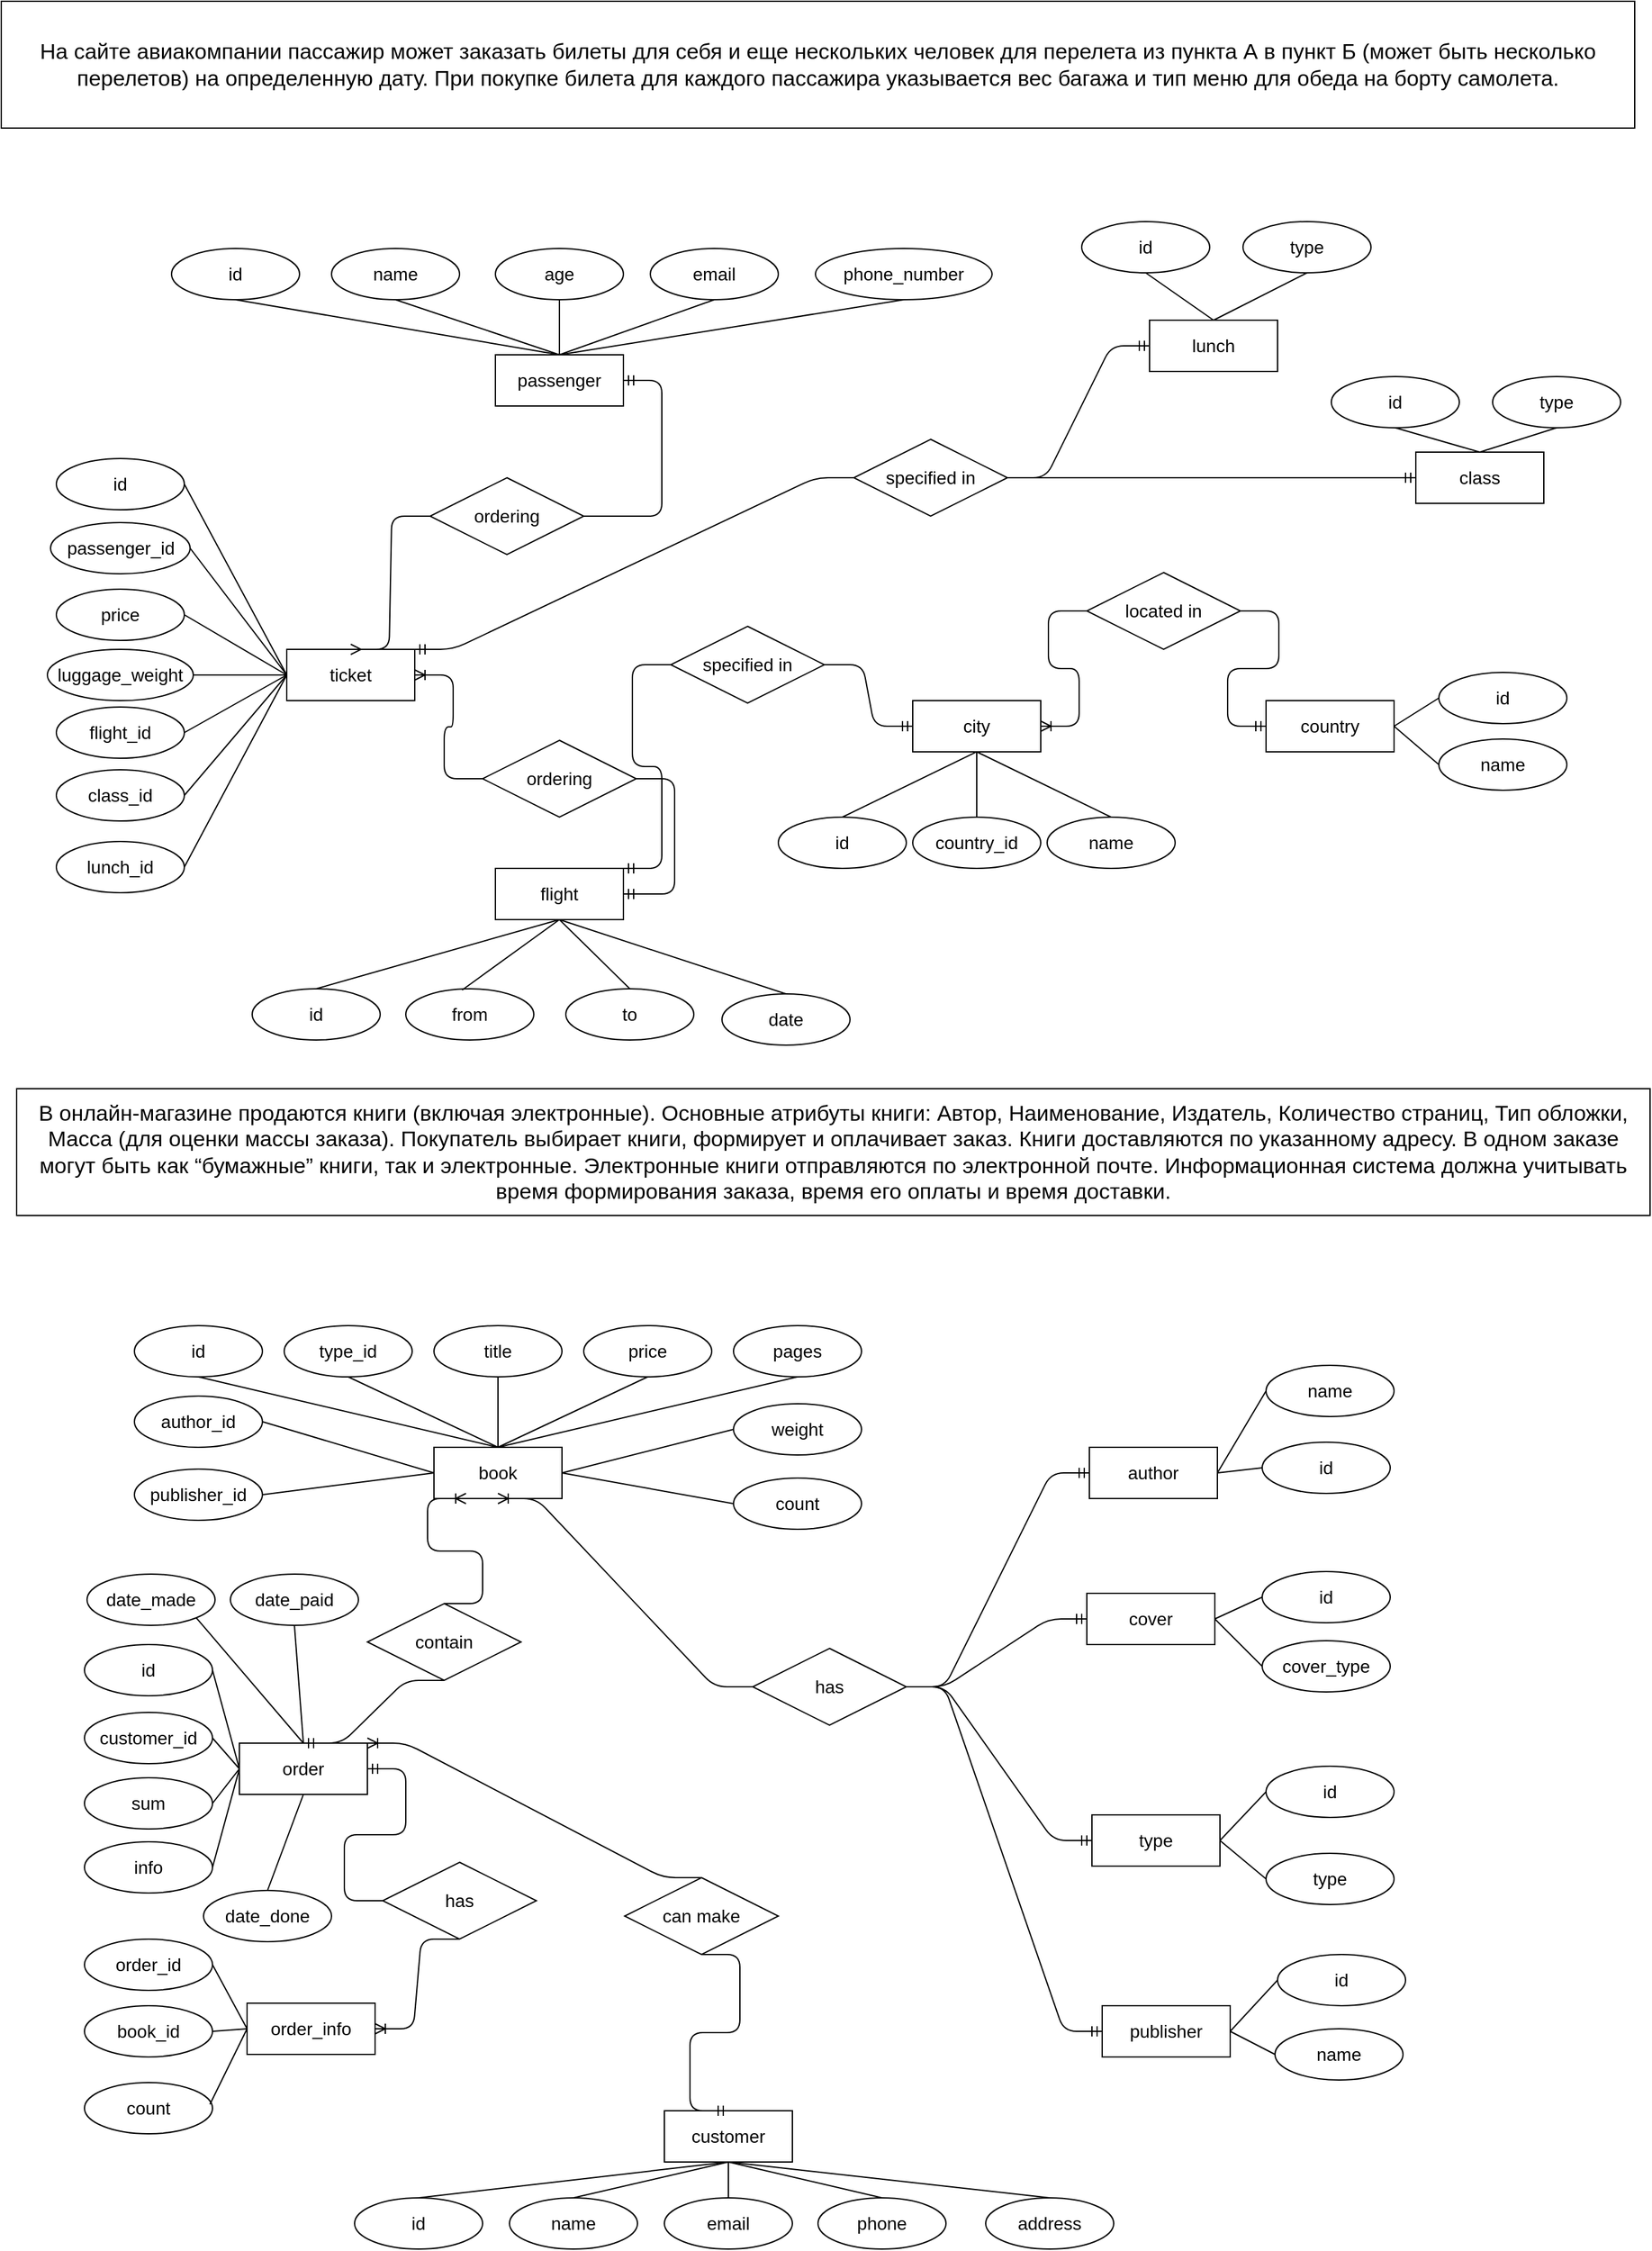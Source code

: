 <mxfile version="15.1.2" type="device"><diagram id="NII3u0PkfuBceOLWTNJs" name="Page-1"><mxGraphModel dx="1422" dy="762" grid="0" gridSize="10" guides="1" tooltips="1" connect="1" arrows="1" fold="1" page="1" pageScale="1" pageWidth="3027" pageHeight="3069" math="0" shadow="0"><root><mxCell id="0"/><mxCell id="1" parent="0"/><mxCell id="AFGGaNjNXsNXmVhR8FGk-1" value="На сайте авиакомпании пассажир может заказать билеты для себя и еще нескольких человек для перелета из пункта А в пункт Б (может быть несколько перелетов) на определенную дату. При покупке билета для каждого пассажира указывается вес багажа и тип меню для обеда на борту самолета." style="whiteSpace=wrap;html=1;align=center;fontSize=17;" parent="1" vertex="1"><mxGeometry x="4" y="5" width="1276" height="99" as="geometry"/></mxCell><mxCell id="AFGGaNjNXsNXmVhR8FGk-2" value="&lt;font style=&quot;font-size: 14px&quot;&gt;passenger&lt;/font&gt;" style="whiteSpace=wrap;html=1;align=center;fontSize=17;" parent="1" vertex="1"><mxGeometry x="390" y="281" width="100" height="40" as="geometry"/></mxCell><mxCell id="AFGGaNjNXsNXmVhR8FGk-3" value="&lt;font style=&quot;font-size: 14px&quot;&gt;ticket&lt;/font&gt;" style="whiteSpace=wrap;html=1;align=center;fontSize=17;" parent="1" vertex="1"><mxGeometry x="227" y="511" width="100" height="40" as="geometry"/></mxCell><mxCell id="AFGGaNjNXsNXmVhR8FGk-4" value="&lt;font style=&quot;font-size: 14px&quot;&gt;flight&lt;/font&gt;" style="whiteSpace=wrap;html=1;align=center;fontSize=17;" parent="1" vertex="1"><mxGeometry x="390" y="682" width="100" height="40" as="geometry"/></mxCell><mxCell id="AFGGaNjNXsNXmVhR8FGk-5" value="&lt;font style=&quot;font-size: 14px&quot;&gt;country&lt;/font&gt;" style="whiteSpace=wrap;html=1;align=center;fontSize=17;" parent="1" vertex="1"><mxGeometry x="992" y="551" width="100" height="40" as="geometry"/></mxCell><mxCell id="AFGGaNjNXsNXmVhR8FGk-8" value="&lt;font style=&quot;font-size: 14px&quot;&gt;city&lt;/font&gt;" style="whiteSpace=wrap;html=1;align=center;fontSize=17;" parent="1" vertex="1"><mxGeometry x="716" y="551" width="100" height="40" as="geometry"/></mxCell><mxCell id="AFGGaNjNXsNXmVhR8FGk-9" value="id" style="ellipse;whiteSpace=wrap;html=1;align=center;fontSize=14;" parent="1" vertex="1"><mxGeometry x="137" y="198" width="100" height="40" as="geometry"/></mxCell><mxCell id="AFGGaNjNXsNXmVhR8FGk-10" value="name" style="ellipse;whiteSpace=wrap;html=1;align=center;fontSize=14;" parent="1" vertex="1"><mxGeometry x="262" y="198" width="100" height="40" as="geometry"/></mxCell><mxCell id="AFGGaNjNXsNXmVhR8FGk-11" value="phone_number" style="ellipse;whiteSpace=wrap;html=1;align=center;fontSize=14;" parent="1" vertex="1"><mxGeometry x="640" y="198" width="138" height="40" as="geometry"/></mxCell><mxCell id="AFGGaNjNXsNXmVhR8FGk-12" value="email" style="ellipse;whiteSpace=wrap;html=1;align=center;fontSize=14;" parent="1" vertex="1"><mxGeometry x="511" y="198" width="100" height="40" as="geometry"/></mxCell><mxCell id="AFGGaNjNXsNXmVhR8FGk-13" value="age" style="ellipse;whiteSpace=wrap;html=1;align=center;fontSize=14;" parent="1" vertex="1"><mxGeometry x="390" y="198" width="100" height="40" as="geometry"/></mxCell><mxCell id="AFGGaNjNXsNXmVhR8FGk-14" value="id" style="ellipse;whiteSpace=wrap;html=1;align=center;fontSize=14;" parent="1" vertex="1"><mxGeometry x="47" y="362" width="100" height="40" as="geometry"/></mxCell><mxCell id="AFGGaNjNXsNXmVhR8FGk-15" value="passenger_id" style="ellipse;whiteSpace=wrap;html=1;align=center;fontSize=14;" parent="1" vertex="1"><mxGeometry x="42.5" y="412" width="109" height="40" as="geometry"/></mxCell><mxCell id="AFGGaNjNXsNXmVhR8FGk-16" value="date" style="ellipse;whiteSpace=wrap;html=1;align=center;fontSize=14;" parent="1" vertex="1"><mxGeometry x="567" y="780" width="100" height="40" as="geometry"/></mxCell><mxCell id="AFGGaNjNXsNXmVhR8FGk-18" value="luggage_weight" style="ellipse;whiteSpace=wrap;html=1;align=center;fontSize=14;" parent="1" vertex="1"><mxGeometry x="40" y="511" width="114" height="40" as="geometry"/></mxCell><mxCell id="AFGGaNjNXsNXmVhR8FGk-19" value="price" style="ellipse;whiteSpace=wrap;html=1;align=center;fontSize=14;" parent="1" vertex="1"><mxGeometry x="47" y="464" width="100" height="40" as="geometry"/></mxCell><mxCell id="AFGGaNjNXsNXmVhR8FGk-20" value="&lt;font style=&quot;font-size: 14px&quot;&gt;lunch&lt;/font&gt;" style="whiteSpace=wrap;html=1;align=center;fontSize=17;" parent="1" vertex="1"><mxGeometry x="901" y="254" width="100" height="40" as="geometry"/></mxCell><mxCell id="AFGGaNjNXsNXmVhR8FGk-21" value="id" style="ellipse;whiteSpace=wrap;html=1;align=center;fontSize=14;" parent="1" vertex="1"><mxGeometry x="848" y="177" width="100" height="40" as="geometry"/></mxCell><mxCell id="AFGGaNjNXsNXmVhR8FGk-22" value="type" style="ellipse;whiteSpace=wrap;html=1;align=center;fontSize=14;" parent="1" vertex="1"><mxGeometry x="974" y="177" width="100" height="40" as="geometry"/></mxCell><mxCell id="AFGGaNjNXsNXmVhR8FGk-23" value="lunch_id" style="ellipse;whiteSpace=wrap;html=1;align=center;fontSize=14;" parent="1" vertex="1"><mxGeometry x="47" y="661" width="100" height="40" as="geometry"/></mxCell><mxCell id="AFGGaNjNXsNXmVhR8FGk-24" value="&lt;font style=&quot;font-size: 14px&quot;&gt;class&lt;/font&gt;" style="whiteSpace=wrap;html=1;align=center;fontSize=17;" parent="1" vertex="1"><mxGeometry x="1109" y="357" width="100" height="40" as="geometry"/></mxCell><mxCell id="AFGGaNjNXsNXmVhR8FGk-25" value="id" style="ellipse;whiteSpace=wrap;html=1;align=center;fontSize=14;" parent="1" vertex="1"><mxGeometry x="1043" y="298" width="100" height="40" as="geometry"/></mxCell><mxCell id="AFGGaNjNXsNXmVhR8FGk-26" value="type" style="ellipse;whiteSpace=wrap;html=1;align=center;fontSize=14;" parent="1" vertex="1"><mxGeometry x="1169" y="298" width="100" height="40" as="geometry"/></mxCell><mxCell id="AFGGaNjNXsNXmVhR8FGk-27" value="class_id" style="ellipse;whiteSpace=wrap;html=1;align=center;fontSize=14;" parent="1" vertex="1"><mxGeometry x="47" y="605" width="100" height="40" as="geometry"/></mxCell><mxCell id="AFGGaNjNXsNXmVhR8FGk-28" value="flight_id" style="ellipse;whiteSpace=wrap;html=1;align=center;fontSize=14;" parent="1" vertex="1"><mxGeometry x="47" y="556" width="100" height="40" as="geometry"/></mxCell><mxCell id="AFGGaNjNXsNXmVhR8FGk-29" value="id" style="ellipse;whiteSpace=wrap;html=1;align=center;fontSize=14;" parent="1" vertex="1"><mxGeometry x="611" y="642" width="100" height="40" as="geometry"/></mxCell><mxCell id="AFGGaNjNXsNXmVhR8FGk-30" value="name" style="ellipse;whiteSpace=wrap;html=1;align=center;fontSize=14;" parent="1" vertex="1"><mxGeometry x="1127" y="581" width="100" height="40" as="geometry"/></mxCell><mxCell id="AFGGaNjNXsNXmVhR8FGk-31" value="country_id" style="ellipse;whiteSpace=wrap;html=1;align=center;fontSize=14;" parent="1" vertex="1"><mxGeometry x="716" y="642" width="100" height="40" as="geometry"/></mxCell><mxCell id="AFGGaNjNXsNXmVhR8FGk-32" value="id" style="ellipse;whiteSpace=wrap;html=1;align=center;fontSize=14;" parent="1" vertex="1"><mxGeometry x="1127" y="529" width="100" height="40" as="geometry"/></mxCell><mxCell id="AFGGaNjNXsNXmVhR8FGk-33" value="id" style="ellipse;whiteSpace=wrap;html=1;align=center;fontSize=14;" parent="1" vertex="1"><mxGeometry x="200" y="776" width="100" height="40" as="geometry"/></mxCell><mxCell id="AFGGaNjNXsNXmVhR8FGk-34" value="from" style="ellipse;whiteSpace=wrap;html=1;align=center;fontSize=14;" parent="1" vertex="1"><mxGeometry x="320" y="776" width="100" height="40" as="geometry"/></mxCell><mxCell id="AFGGaNjNXsNXmVhR8FGk-35" value="to" style="ellipse;whiteSpace=wrap;html=1;align=center;fontSize=14;" parent="1" vertex="1"><mxGeometry x="445" y="776" width="100" height="40" as="geometry"/></mxCell><mxCell id="AFGGaNjNXsNXmVhR8FGk-36" value="name" style="ellipse;whiteSpace=wrap;html=1;align=center;fontSize=14;" parent="1" vertex="1"><mxGeometry x="821" y="642" width="100" height="40" as="geometry"/></mxCell><mxCell id="AFGGaNjNXsNXmVhR8FGk-37" value="В онлайн-магазине продаются книги (включая электронные). Основные атрибуты книги: Автор, Наименование, Издатель, Количество страниц, Тип обложки, Масса (для оценки массы заказа). Покупатель выбирает книги, формирует и оплачивает заказ. Книги доставляются по указанному адресу. В одном заказе могут быть как “бумажные” книги, так и электронные. Электронные книги отправляются по электронной почте. Информационная система должна учитывать время формирования заказа, время его оплаты и время доставки." style="whiteSpace=wrap;html=1;align=center;fontSize=17;" parent="1" vertex="1"><mxGeometry x="16" y="854" width="1276" height="99" as="geometry"/></mxCell><mxCell id="AFGGaNjNXsNXmVhR8FGk-40" value="" style="endArrow=none;html=1;fontSize=14;entryX=0.5;entryY=1;entryDx=0;entryDy=0;exitX=0.5;exitY=0;exitDx=0;exitDy=0;" parent="1" source="AFGGaNjNXsNXmVhR8FGk-2" target="AFGGaNjNXsNXmVhR8FGk-9" edge="1"><mxGeometry width="50" height="50" relative="1" as="geometry"><mxPoint x="689" y="408" as="sourcePoint"/><mxPoint x="739" y="358" as="targetPoint"/></mxGeometry></mxCell><mxCell id="AFGGaNjNXsNXmVhR8FGk-41" value="" style="endArrow=none;html=1;fontSize=14;entryX=0.5;entryY=1;entryDx=0;entryDy=0;exitX=0.5;exitY=0;exitDx=0;exitDy=0;" parent="1" source="AFGGaNjNXsNXmVhR8FGk-2" target="AFGGaNjNXsNXmVhR8FGk-10" edge="1"><mxGeometry width="50" height="50" relative="1" as="geometry"><mxPoint x="450" y="291" as="sourcePoint"/><mxPoint x="197" y="248" as="targetPoint"/></mxGeometry></mxCell><mxCell id="AFGGaNjNXsNXmVhR8FGk-42" value="" style="endArrow=none;html=1;fontSize=14;entryX=0.5;entryY=1;entryDx=0;entryDy=0;exitX=0.5;exitY=0;exitDx=0;exitDy=0;" parent="1" source="AFGGaNjNXsNXmVhR8FGk-2" target="AFGGaNjNXsNXmVhR8FGk-13" edge="1"><mxGeometry width="50" height="50" relative="1" as="geometry"><mxPoint x="587" y="327" as="sourcePoint"/><mxPoint x="322" y="248" as="targetPoint"/></mxGeometry></mxCell><mxCell id="AFGGaNjNXsNXmVhR8FGk-43" value="" style="endArrow=none;html=1;fontSize=14;entryX=0.5;entryY=1;entryDx=0;entryDy=0;exitX=0.5;exitY=0;exitDx=0;exitDy=0;" parent="1" source="AFGGaNjNXsNXmVhR8FGk-2" target="AFGGaNjNXsNXmVhR8FGk-12" edge="1"><mxGeometry width="50" height="50" relative="1" as="geometry"><mxPoint x="450" y="291" as="sourcePoint"/><mxPoint x="450" y="248" as="targetPoint"/></mxGeometry></mxCell><mxCell id="AFGGaNjNXsNXmVhR8FGk-44" value="" style="endArrow=none;html=1;fontSize=14;entryX=0.5;entryY=1;entryDx=0;entryDy=0;exitX=0.5;exitY=0;exitDx=0;exitDy=0;" parent="1" source="AFGGaNjNXsNXmVhR8FGk-2" target="AFGGaNjNXsNXmVhR8FGk-11" edge="1"><mxGeometry width="50" height="50" relative="1" as="geometry"><mxPoint x="460" y="301" as="sourcePoint"/><mxPoint x="460" y="258" as="targetPoint"/></mxGeometry></mxCell><mxCell id="AFGGaNjNXsNXmVhR8FGk-45" value="" style="endArrow=none;html=1;fontSize=14;entryX=0.5;entryY=1;entryDx=0;entryDy=0;exitX=0.5;exitY=0;exitDx=0;exitDy=0;" parent="1" source="AFGGaNjNXsNXmVhR8FGk-20" target="AFGGaNjNXsNXmVhR8FGk-21" edge="1"><mxGeometry width="50" height="50" relative="1" as="geometry"><mxPoint x="379" y="330" as="sourcePoint"/><mxPoint x="379" y="287" as="targetPoint"/></mxGeometry></mxCell><mxCell id="AFGGaNjNXsNXmVhR8FGk-46" value="" style="endArrow=none;html=1;fontSize=14;entryX=0.5;entryY=1;entryDx=0;entryDy=0;exitX=0.5;exitY=0;exitDx=0;exitDy=0;" parent="1" source="AFGGaNjNXsNXmVhR8FGk-20" target="AFGGaNjNXsNXmVhR8FGk-22" edge="1"><mxGeometry width="50" height="50" relative="1" as="geometry"><mxPoint x="389" y="340" as="sourcePoint"/><mxPoint x="389" y="297" as="targetPoint"/></mxGeometry></mxCell><mxCell id="AFGGaNjNXsNXmVhR8FGk-47" value="" style="endArrow=none;html=1;fontSize=14;entryX=0.5;entryY=1;entryDx=0;entryDy=0;exitX=0.5;exitY=0;exitDx=0;exitDy=0;" parent="1" source="AFGGaNjNXsNXmVhR8FGk-24" target="AFGGaNjNXsNXmVhR8FGk-26" edge="1"><mxGeometry width="50" height="50" relative="1" as="geometry"><mxPoint x="938" y="302" as="sourcePoint"/><mxPoint x="1011" y="265" as="targetPoint"/></mxGeometry></mxCell><mxCell id="AFGGaNjNXsNXmVhR8FGk-48" value="" style="endArrow=none;html=1;fontSize=14;entryX=0.5;entryY=1;entryDx=0;entryDy=0;exitX=0.5;exitY=0;exitDx=0;exitDy=0;" parent="1" source="AFGGaNjNXsNXmVhR8FGk-24" target="AFGGaNjNXsNXmVhR8FGk-25" edge="1"><mxGeometry width="50" height="50" relative="1" as="geometry"><mxPoint x="1169" y="367" as="sourcePoint"/><mxPoint x="1229" y="348" as="targetPoint"/></mxGeometry></mxCell><mxCell id="AFGGaNjNXsNXmVhR8FGk-50" value="" style="endArrow=none;html=1;fontSize=14;entryX=1;entryY=0.5;entryDx=0;entryDy=0;exitX=0;exitY=0.5;exitDx=0;exitDy=0;" parent="1" source="AFGGaNjNXsNXmVhR8FGk-3" target="AFGGaNjNXsNXmVhR8FGk-18" edge="1"><mxGeometry width="50" height="50" relative="1" as="geometry"><mxPoint x="1293" y="320" as="sourcePoint"/><mxPoint x="1353" y="301" as="targetPoint"/></mxGeometry></mxCell><mxCell id="AFGGaNjNXsNXmVhR8FGk-51" value="" style="endArrow=none;html=1;fontSize=14;entryX=1;entryY=0.5;entryDx=0;entryDy=0;exitX=0;exitY=0.5;exitDx=0;exitDy=0;" parent="1" source="AFGGaNjNXsNXmVhR8FGk-3" target="AFGGaNjNXsNXmVhR8FGk-19" edge="1"><mxGeometry width="50" height="50" relative="1" as="geometry"><mxPoint x="237" y="541" as="sourcePoint"/><mxPoint x="164" y="541" as="targetPoint"/></mxGeometry></mxCell><mxCell id="AFGGaNjNXsNXmVhR8FGk-52" value="" style="endArrow=none;html=1;fontSize=14;entryX=1;entryY=0.5;entryDx=0;entryDy=0;exitX=0;exitY=0.5;exitDx=0;exitDy=0;" parent="1" source="AFGGaNjNXsNXmVhR8FGk-3" target="AFGGaNjNXsNXmVhR8FGk-28" edge="1"><mxGeometry width="50" height="50" relative="1" as="geometry"><mxPoint x="237" y="541" as="sourcePoint"/><mxPoint x="157" y="494" as="targetPoint"/></mxGeometry></mxCell><mxCell id="AFGGaNjNXsNXmVhR8FGk-53" value="" style="endArrow=none;html=1;fontSize=14;entryX=1;entryY=0.5;entryDx=0;entryDy=0;exitX=0;exitY=0.5;exitDx=0;exitDy=0;" parent="1" source="AFGGaNjNXsNXmVhR8FGk-3" target="AFGGaNjNXsNXmVhR8FGk-27" edge="1"><mxGeometry width="50" height="50" relative="1" as="geometry"><mxPoint x="237" y="541" as="sourcePoint"/><mxPoint x="157" y="586" as="targetPoint"/></mxGeometry></mxCell><mxCell id="AFGGaNjNXsNXmVhR8FGk-54" value="" style="endArrow=none;html=1;fontSize=14;entryX=1;entryY=0.5;entryDx=0;entryDy=0;exitX=0;exitY=0.5;exitDx=0;exitDy=0;" parent="1" source="AFGGaNjNXsNXmVhR8FGk-3" target="AFGGaNjNXsNXmVhR8FGk-23" edge="1"><mxGeometry width="50" height="50" relative="1" as="geometry"><mxPoint x="237" y="541" as="sourcePoint"/><mxPoint x="157" y="635" as="targetPoint"/></mxGeometry></mxCell><mxCell id="AFGGaNjNXsNXmVhR8FGk-55" value="" style="endArrow=none;html=1;fontSize=14;entryX=1;entryY=0.5;entryDx=0;entryDy=0;exitX=0;exitY=0.5;exitDx=0;exitDy=0;" parent="1" source="AFGGaNjNXsNXmVhR8FGk-3" target="AFGGaNjNXsNXmVhR8FGk-15" edge="1"><mxGeometry width="50" height="50" relative="1" as="geometry"><mxPoint x="237" y="541" as="sourcePoint"/><mxPoint x="157" y="494" as="targetPoint"/></mxGeometry></mxCell><mxCell id="AFGGaNjNXsNXmVhR8FGk-56" value="" style="endArrow=none;html=1;fontSize=14;entryX=1;entryY=0.5;entryDx=0;entryDy=0;exitX=0;exitY=0.5;exitDx=0;exitDy=0;" parent="1" source="AFGGaNjNXsNXmVhR8FGk-3" target="AFGGaNjNXsNXmVhR8FGk-14" edge="1"><mxGeometry width="50" height="50" relative="1" as="geometry"><mxPoint x="237" y="541" as="sourcePoint"/><mxPoint x="161.5" y="442" as="targetPoint"/></mxGeometry></mxCell><mxCell id="AFGGaNjNXsNXmVhR8FGk-57" value="" style="endArrow=none;html=1;fontSize=14;entryX=0.5;entryY=1;entryDx=0;entryDy=0;exitX=0.5;exitY=0;exitDx=0;exitDy=0;" parent="1" source="AFGGaNjNXsNXmVhR8FGk-35" target="AFGGaNjNXsNXmVhR8FGk-4" edge="1"><mxGeometry width="50" height="50" relative="1" as="geometry"><mxPoint x="237" y="541" as="sourcePoint"/><mxPoint x="164" y="541" as="targetPoint"/></mxGeometry></mxCell><mxCell id="AFGGaNjNXsNXmVhR8FGk-58" value="" style="endArrow=none;html=1;fontSize=14;entryX=0.44;entryY=0.025;entryDx=0;entryDy=0;exitX=0.5;exitY=1;exitDx=0;exitDy=0;entryPerimeter=0;" parent="1" source="AFGGaNjNXsNXmVhR8FGk-4" target="AFGGaNjNXsNXmVhR8FGk-34" edge="1"><mxGeometry width="50" height="50" relative="1" as="geometry"><mxPoint x="505" y="786" as="sourcePoint"/><mxPoint x="450" y="732" as="targetPoint"/></mxGeometry></mxCell><mxCell id="AFGGaNjNXsNXmVhR8FGk-59" value="" style="endArrow=none;html=1;fontSize=14;exitX=0.5;exitY=0;exitDx=0;exitDy=0;entryX=0.5;entryY=1;entryDx=0;entryDy=0;" parent="1" source="AFGGaNjNXsNXmVhR8FGk-16" target="AFGGaNjNXsNXmVhR8FGk-4" edge="1"><mxGeometry width="50" height="50" relative="1" as="geometry"><mxPoint x="450" y="732" as="sourcePoint"/><mxPoint x="442" y="719" as="targetPoint"/></mxGeometry></mxCell><mxCell id="AFGGaNjNXsNXmVhR8FGk-60" value="" style="endArrow=none;html=1;fontSize=14;entryX=0.5;entryY=0;entryDx=0;entryDy=0;exitX=0.5;exitY=1;exitDx=0;exitDy=0;" parent="1" source="AFGGaNjNXsNXmVhR8FGk-4" target="AFGGaNjNXsNXmVhR8FGk-33" edge="1"><mxGeometry width="50" height="50" relative="1" as="geometry"><mxPoint x="337" y="727" as="sourcePoint"/><mxPoint x="452" y="729" as="targetPoint"/></mxGeometry></mxCell><mxCell id="AFGGaNjNXsNXmVhR8FGk-61" value="" style="endArrow=none;html=1;fontSize=14;exitX=0.5;exitY=1;exitDx=0;exitDy=0;entryX=0.5;entryY=0;entryDx=0;entryDy=0;" parent="1" source="AFGGaNjNXsNXmVhR8FGk-8" target="AFGGaNjNXsNXmVhR8FGk-31" edge="1"><mxGeometry width="50" height="50" relative="1" as="geometry"><mxPoint x="644" y="800" as="sourcePoint"/><mxPoint x="469" y="739" as="targetPoint"/></mxGeometry></mxCell><mxCell id="AFGGaNjNXsNXmVhR8FGk-62" value="" style="endArrow=none;html=1;fontSize=14;exitX=0.5;exitY=1;exitDx=0;exitDy=0;entryX=0.5;entryY=0;entryDx=0;entryDy=0;" parent="1" source="AFGGaNjNXsNXmVhR8FGk-8" target="AFGGaNjNXsNXmVhR8FGk-36" edge="1"><mxGeometry width="50" height="50" relative="1" as="geometry"><mxPoint x="776" y="601" as="sourcePoint"/><mxPoint x="776" y="652" as="targetPoint"/></mxGeometry></mxCell><mxCell id="AFGGaNjNXsNXmVhR8FGk-63" value="" style="endArrow=none;html=1;fontSize=14;exitX=0.5;exitY=1;exitDx=0;exitDy=0;entryX=0.5;entryY=0;entryDx=0;entryDy=0;" parent="1" source="AFGGaNjNXsNXmVhR8FGk-8" target="AFGGaNjNXsNXmVhR8FGk-29" edge="1"><mxGeometry width="50" height="50" relative="1" as="geometry"><mxPoint x="786" y="611" as="sourcePoint"/><mxPoint x="786" y="662" as="targetPoint"/></mxGeometry></mxCell><mxCell id="AFGGaNjNXsNXmVhR8FGk-64" value="" style="endArrow=none;html=1;fontSize=14;exitX=0;exitY=0.5;exitDx=0;exitDy=0;entryX=1;entryY=0.5;entryDx=0;entryDy=0;" parent="1" source="AFGGaNjNXsNXmVhR8FGk-32" target="AFGGaNjNXsNXmVhR8FGk-5" edge="1"><mxGeometry width="50" height="50" relative="1" as="geometry"><mxPoint x="789" y="621" as="sourcePoint"/><mxPoint x="789" y="672" as="targetPoint"/></mxGeometry></mxCell><mxCell id="AFGGaNjNXsNXmVhR8FGk-65" value="" style="endArrow=none;html=1;fontSize=14;exitX=0;exitY=0.5;exitDx=0;exitDy=0;entryX=1;entryY=0.5;entryDx=0;entryDy=0;" parent="1" source="AFGGaNjNXsNXmVhR8FGk-30" target="AFGGaNjNXsNXmVhR8FGk-5" edge="1"><mxGeometry width="50" height="50" relative="1" as="geometry"><mxPoint x="1137" y="559" as="sourcePoint"/><mxPoint x="1102" y="581" as="targetPoint"/></mxGeometry></mxCell><mxCell id="AFGGaNjNXsNXmVhR8FGk-66" value="ordering" style="shape=rhombus;perimeter=rhombusPerimeter;whiteSpace=wrap;html=1;align=center;fontSize=14;" parent="1" vertex="1"><mxGeometry x="339" y="377" width="120" height="60" as="geometry"/></mxCell><mxCell id="AFGGaNjNXsNXmVhR8FGk-67" value="" style="edgeStyle=entityRelationEdgeStyle;fontSize=12;html=1;endArrow=ERmandOne;exitX=1;exitY=0.5;exitDx=0;exitDy=0;" parent="1" source="AFGGaNjNXsNXmVhR8FGk-66" target="AFGGaNjNXsNXmVhR8FGk-2" edge="1"><mxGeometry width="100" height="100" relative="1" as="geometry"><mxPoint x="433" y="416" as="sourcePoint"/><mxPoint x="384" y="301" as="targetPoint"/></mxGeometry></mxCell><mxCell id="AFGGaNjNXsNXmVhR8FGk-68" value="" style="edgeStyle=entityRelationEdgeStyle;fontSize=12;html=1;endArrow=ERmany;entryX=0.5;entryY=0;entryDx=0;entryDy=0;exitX=0;exitY=0.5;exitDx=0;exitDy=0;" parent="1" source="AFGGaNjNXsNXmVhR8FGk-66" target="AFGGaNjNXsNXmVhR8FGk-3" edge="1"><mxGeometry width="100" height="100" relative="1" as="geometry"><mxPoint x="664" y="533" as="sourcePoint"/><mxPoint x="764" y="433" as="targetPoint"/></mxGeometry></mxCell><mxCell id="AFGGaNjNXsNXmVhR8FGk-69" value="ordering" style="shape=rhombus;perimeter=rhombusPerimeter;whiteSpace=wrap;html=1;align=center;fontSize=14;" parent="1" vertex="1"><mxGeometry x="380" y="582" width="120" height="60" as="geometry"/></mxCell><mxCell id="AFGGaNjNXsNXmVhR8FGk-70" value="" style="edgeStyle=entityRelationEdgeStyle;fontSize=12;html=1;endArrow=ERoneToMany;entryX=1;entryY=0.5;entryDx=0;entryDy=0;exitX=0;exitY=0.5;exitDx=0;exitDy=0;" parent="1" source="AFGGaNjNXsNXmVhR8FGk-69" target="AFGGaNjNXsNXmVhR8FGk-3" edge="1"><mxGeometry width="100" height="100" relative="1" as="geometry"><mxPoint x="664" y="533" as="sourcePoint"/><mxPoint x="764" y="433" as="targetPoint"/></mxGeometry></mxCell><mxCell id="AFGGaNjNXsNXmVhR8FGk-71" value="" style="edgeStyle=entityRelationEdgeStyle;fontSize=12;html=1;endArrow=ERmandOne;" parent="1" source="AFGGaNjNXsNXmVhR8FGk-69" target="AFGGaNjNXsNXmVhR8FGk-4" edge="1"><mxGeometry width="100" height="100" relative="1" as="geometry"><mxPoint x="664" y="533" as="sourcePoint"/><mxPoint x="764" y="433" as="targetPoint"/></mxGeometry></mxCell><mxCell id="AFGGaNjNXsNXmVhR8FGk-72" value="located in" style="shape=rhombus;perimeter=rhombusPerimeter;whiteSpace=wrap;html=1;align=center;fontSize=14;" parent="1" vertex="1"><mxGeometry x="852" y="451" width="120" height="60" as="geometry"/></mxCell><mxCell id="AFGGaNjNXsNXmVhR8FGk-73" value="" style="edgeStyle=entityRelationEdgeStyle;fontSize=12;html=1;endArrow=ERmandOne;" parent="1" source="AFGGaNjNXsNXmVhR8FGk-72" target="AFGGaNjNXsNXmVhR8FGk-5" edge="1"><mxGeometry width="100" height="100" relative="1" as="geometry"><mxPoint x="664" y="533" as="sourcePoint"/><mxPoint x="764" y="433" as="targetPoint"/></mxGeometry></mxCell><mxCell id="AFGGaNjNXsNXmVhR8FGk-74" value="" style="edgeStyle=entityRelationEdgeStyle;fontSize=12;html=1;endArrow=ERoneToMany;exitX=0;exitY=0.5;exitDx=0;exitDy=0;" parent="1" source="AFGGaNjNXsNXmVhR8FGk-72" target="AFGGaNjNXsNXmVhR8FGk-8" edge="1"><mxGeometry width="100" height="100" relative="1" as="geometry"><mxPoint x="664" y="533" as="sourcePoint"/><mxPoint x="764" y="433" as="targetPoint"/></mxGeometry></mxCell><mxCell id="AFGGaNjNXsNXmVhR8FGk-75" value="specified in" style="shape=rhombus;perimeter=rhombusPerimeter;whiteSpace=wrap;html=1;align=center;fontSize=14;" parent="1" vertex="1"><mxGeometry x="670" y="347" width="120" height="60" as="geometry"/></mxCell><mxCell id="AFGGaNjNXsNXmVhR8FGk-76" value="specified in" style="shape=rhombus;perimeter=rhombusPerimeter;whiteSpace=wrap;html=1;align=center;fontSize=14;" parent="1" vertex="1"><mxGeometry x="527" y="493" width="120" height="60" as="geometry"/></mxCell><mxCell id="AFGGaNjNXsNXmVhR8FGk-77" value="" style="edgeStyle=entityRelationEdgeStyle;fontSize=12;html=1;endArrow=ERmandOne;exitX=1;exitY=0.5;exitDx=0;exitDy=0;" parent="1" source="AFGGaNjNXsNXmVhR8FGk-76" target="AFGGaNjNXsNXmVhR8FGk-8" edge="1"><mxGeometry width="100" height="100" relative="1" as="geometry"><mxPoint x="664" y="533" as="sourcePoint"/><mxPoint x="764" y="433" as="targetPoint"/></mxGeometry></mxCell><mxCell id="AFGGaNjNXsNXmVhR8FGk-78" value="" style="edgeStyle=entityRelationEdgeStyle;fontSize=12;html=1;endArrow=ERmandOne;entryX=1;entryY=0;entryDx=0;entryDy=0;" parent="1" source="AFGGaNjNXsNXmVhR8FGk-76" target="AFGGaNjNXsNXmVhR8FGk-4" edge="1"><mxGeometry width="100" height="100" relative="1" as="geometry"><mxPoint x="657" y="533" as="sourcePoint"/><mxPoint x="726" y="581" as="targetPoint"/></mxGeometry></mxCell><mxCell id="AFGGaNjNXsNXmVhR8FGk-79" value="" style="edgeStyle=entityRelationEdgeStyle;fontSize=12;html=1;endArrow=ERmandOne;entryX=1;entryY=0;entryDx=0;entryDy=0;exitX=0;exitY=0.5;exitDx=0;exitDy=0;" parent="1" source="AFGGaNjNXsNXmVhR8FGk-75" target="AFGGaNjNXsNXmVhR8FGk-3" edge="1"><mxGeometry width="100" height="100" relative="1" as="geometry"><mxPoint x="658" y="488" as="sourcePoint"/><mxPoint x="458" y="486" as="targetPoint"/></mxGeometry></mxCell><mxCell id="AFGGaNjNXsNXmVhR8FGk-81" value="" style="edgeStyle=entityRelationEdgeStyle;fontSize=12;html=1;endArrow=ERmandOne;" parent="1" source="AFGGaNjNXsNXmVhR8FGk-75" target="AFGGaNjNXsNXmVhR8FGk-20" edge="1"><mxGeometry width="100" height="100" relative="1" as="geometry"><mxPoint x="680" y="387" as="sourcePoint"/><mxPoint x="337" y="521" as="targetPoint"/></mxGeometry></mxCell><mxCell id="AFGGaNjNXsNXmVhR8FGk-82" value="" style="edgeStyle=entityRelationEdgeStyle;fontSize=12;html=1;endArrow=ERmandOne;exitX=1;exitY=0.5;exitDx=0;exitDy=0;" parent="1" source="AFGGaNjNXsNXmVhR8FGk-75" target="AFGGaNjNXsNXmVhR8FGk-24" edge="1"><mxGeometry width="100" height="100" relative="1" as="geometry"><mxPoint x="800" y="387" as="sourcePoint"/><mxPoint x="911" y="284" as="targetPoint"/></mxGeometry></mxCell><mxCell id="AFGGaNjNXsNXmVhR8FGk-83" value="&lt;span style=&quot;font-size: 14px&quot;&gt;book&lt;/span&gt;" style="whiteSpace=wrap;html=1;align=center;fontSize=17;" parent="1" vertex="1"><mxGeometry x="342" y="1134" width="100" height="40" as="geometry"/></mxCell><mxCell id="AFGGaNjNXsNXmVhR8FGk-84" value="&lt;span style=&quot;font-size: 14px&quot;&gt;type&lt;/span&gt;" style="whiteSpace=wrap;html=1;align=center;fontSize=17;" parent="1" vertex="1"><mxGeometry x="856" y="1421" width="100" height="40" as="geometry"/></mxCell><mxCell id="AFGGaNjNXsNXmVhR8FGk-85" value="&lt;span style=&quot;font-size: 14px&quot;&gt;customer&lt;/span&gt;" style="whiteSpace=wrap;html=1;align=center;fontSize=17;" parent="1" vertex="1"><mxGeometry x="522" y="1652" width="100" height="40" as="geometry"/></mxCell><mxCell id="AFGGaNjNXsNXmVhR8FGk-86" value="&lt;span style=&quot;font-size: 14px&quot;&gt;order&lt;/span&gt;" style="whiteSpace=wrap;html=1;align=center;fontSize=17;" parent="1" vertex="1"><mxGeometry x="190" y="1365" width="100" height="40" as="geometry"/></mxCell><mxCell id="AFGGaNjNXsNXmVhR8FGk-87" value="&lt;span style=&quot;font-size: 14px&quot;&gt;order_info&lt;br&gt;&lt;/span&gt;" style="whiteSpace=wrap;html=1;align=center;fontSize=17;" parent="1" vertex="1"><mxGeometry x="196" y="1568" width="100" height="40" as="geometry"/></mxCell><mxCell id="AFGGaNjNXsNXmVhR8FGk-88" value="id" style="ellipse;whiteSpace=wrap;html=1;align=center;fontSize=14;" parent="1" vertex="1"><mxGeometry x="108" y="1039" width="100" height="40" as="geometry"/></mxCell><mxCell id="AFGGaNjNXsNXmVhR8FGk-89" value="type_id" style="ellipse;whiteSpace=wrap;html=1;align=center;fontSize=14;" parent="1" vertex="1"><mxGeometry x="225" y="1039" width="100" height="40" as="geometry"/></mxCell><mxCell id="AFGGaNjNXsNXmVhR8FGk-90" value="title" style="ellipse;whiteSpace=wrap;html=1;align=center;fontSize=14;" parent="1" vertex="1"><mxGeometry x="342" y="1039" width="100" height="40" as="geometry"/></mxCell><mxCell id="AFGGaNjNXsNXmVhR8FGk-91" value="price" style="ellipse;whiteSpace=wrap;html=1;align=center;fontSize=14;" parent="1" vertex="1"><mxGeometry x="459" y="1039" width="100" height="40" as="geometry"/></mxCell><mxCell id="AFGGaNjNXsNXmVhR8FGk-92" value="pages" style="ellipse;whiteSpace=wrap;html=1;align=center;fontSize=14;" parent="1" vertex="1"><mxGeometry x="576" y="1039" width="100" height="40" as="geometry"/></mxCell><mxCell id="AFGGaNjNXsNXmVhR8FGk-93" value="&lt;span style=&quot;font-size: 14px&quot;&gt;author&lt;/span&gt;" style="whiteSpace=wrap;html=1;align=center;fontSize=17;" parent="1" vertex="1"><mxGeometry x="854" y="1134" width="100" height="40" as="geometry"/></mxCell><mxCell id="AFGGaNjNXsNXmVhR8FGk-94" value="id" style="ellipse;whiteSpace=wrap;html=1;align=center;fontSize=14;" parent="1" vertex="1"><mxGeometry x="989" y="1130" width="100" height="40" as="geometry"/></mxCell><mxCell id="AFGGaNjNXsNXmVhR8FGk-95" value="name" style="ellipse;whiteSpace=wrap;html=1;align=center;fontSize=14;" parent="1" vertex="1"><mxGeometry x="992" y="1070" width="100" height="40" as="geometry"/></mxCell><mxCell id="AFGGaNjNXsNXmVhR8FGk-96" value="&lt;span style=&quot;font-size: 14px&quot;&gt;publisher&lt;/span&gt;" style="whiteSpace=wrap;html=1;align=center;fontSize=17;" parent="1" vertex="1"><mxGeometry x="864" y="1570" width="100" height="40" as="geometry"/></mxCell><mxCell id="AFGGaNjNXsNXmVhR8FGk-97" value="id" style="ellipse;whiteSpace=wrap;html=1;align=center;fontSize=14;" parent="1" vertex="1"><mxGeometry x="1001" y="1530" width="100" height="40" as="geometry"/></mxCell><mxCell id="AFGGaNjNXsNXmVhR8FGk-98" value="name" style="ellipse;whiteSpace=wrap;html=1;align=center;fontSize=14;" parent="1" vertex="1"><mxGeometry x="999" y="1588" width="100" height="40" as="geometry"/></mxCell><mxCell id="AFGGaNjNXsNXmVhR8FGk-99" value="count" style="ellipse;whiteSpace=wrap;html=1;align=center;fontSize=14;" parent="1" vertex="1"><mxGeometry x="576" y="1158" width="100" height="40" as="geometry"/></mxCell><mxCell id="AFGGaNjNXsNXmVhR8FGk-100" value="author_id" style="ellipse;whiteSpace=wrap;html=1;align=center;fontSize=14;" parent="1" vertex="1"><mxGeometry x="108" y="1094" width="100" height="40" as="geometry"/></mxCell><mxCell id="AFGGaNjNXsNXmVhR8FGk-101" value="publisher_id" style="ellipse;whiteSpace=wrap;html=1;align=center;fontSize=14;" parent="1" vertex="1"><mxGeometry x="108" y="1151" width="100" height="40" as="geometry"/></mxCell><mxCell id="AFGGaNjNXsNXmVhR8FGk-102" value="&lt;span style=&quot;font-size: 14px&quot;&gt;cover&lt;/span&gt;" style="whiteSpace=wrap;html=1;align=center;fontSize=17;" parent="1" vertex="1"><mxGeometry x="852" y="1248" width="100" height="40" as="geometry"/></mxCell><mxCell id="AFGGaNjNXsNXmVhR8FGk-103" value="id" style="ellipse;whiteSpace=wrap;html=1;align=center;fontSize=14;" parent="1" vertex="1"><mxGeometry x="989" y="1231" width="100" height="40" as="geometry"/></mxCell><mxCell id="AFGGaNjNXsNXmVhR8FGk-104" value="cover_type" style="ellipse;whiteSpace=wrap;html=1;align=center;fontSize=14;" parent="1" vertex="1"><mxGeometry x="989" y="1285" width="100" height="40" as="geometry"/></mxCell><mxCell id="AFGGaNjNXsNXmVhR8FGk-105" value="id" style="ellipse;whiteSpace=wrap;html=1;align=center;fontSize=14;" parent="1" vertex="1"><mxGeometry x="992" y="1383" width="100" height="40" as="geometry"/></mxCell><mxCell id="AFGGaNjNXsNXmVhR8FGk-106" value="type" style="ellipse;whiteSpace=wrap;html=1;align=center;fontSize=14;" parent="1" vertex="1"><mxGeometry x="992" y="1451" width="100" height="40" as="geometry"/></mxCell><mxCell id="AFGGaNjNXsNXmVhR8FGk-107" value="weight" style="ellipse;whiteSpace=wrap;html=1;align=center;fontSize=14;" parent="1" vertex="1"><mxGeometry x="576" y="1100" width="100" height="40" as="geometry"/></mxCell><mxCell id="AFGGaNjNXsNXmVhR8FGk-108" value="id" style="ellipse;whiteSpace=wrap;html=1;align=center;fontSize=14;" parent="1" vertex="1"><mxGeometry x="69" y="1288" width="100" height="40" as="geometry"/></mxCell><mxCell id="AFGGaNjNXsNXmVhR8FGk-109" value="order_id" style="ellipse;whiteSpace=wrap;html=1;align=center;fontSize=14;" parent="1" vertex="1"><mxGeometry x="69" y="1518" width="100" height="40" as="geometry"/></mxCell><mxCell id="AFGGaNjNXsNXmVhR8FGk-110" value="book_id" style="ellipse;whiteSpace=wrap;html=1;align=center;fontSize=14;" parent="1" vertex="1"><mxGeometry x="69" y="1570" width="100" height="40" as="geometry"/></mxCell><mxCell id="AFGGaNjNXsNXmVhR8FGk-111" value="count" style="ellipse;whiteSpace=wrap;html=1;align=center;fontSize=14;" parent="1" vertex="1"><mxGeometry x="69" y="1630" width="100" height="40" as="geometry"/></mxCell><mxCell id="AFGGaNjNXsNXmVhR8FGk-112" value="customer_id" style="ellipse;whiteSpace=wrap;html=1;align=center;fontSize=14;" parent="1" vertex="1"><mxGeometry x="69" y="1341" width="100" height="40" as="geometry"/></mxCell><mxCell id="AFGGaNjNXsNXmVhR8FGk-113" value="sum" style="ellipse;whiteSpace=wrap;html=1;align=center;fontSize=14;" parent="1" vertex="1"><mxGeometry x="69" y="1392" width="100" height="40" as="geometry"/></mxCell><mxCell id="AFGGaNjNXsNXmVhR8FGk-115" value="info" style="ellipse;whiteSpace=wrap;html=1;align=center;fontSize=14;" parent="1" vertex="1"><mxGeometry x="69" y="1442" width="100" height="40" as="geometry"/></mxCell><mxCell id="AFGGaNjNXsNXmVhR8FGk-116" value="id" style="ellipse;whiteSpace=wrap;html=1;align=center;fontSize=14;" parent="1" vertex="1"><mxGeometry x="280" y="1720" width="100" height="40" as="geometry"/></mxCell><mxCell id="AFGGaNjNXsNXmVhR8FGk-117" value="name" style="ellipse;whiteSpace=wrap;html=1;align=center;fontSize=14;" parent="1" vertex="1"><mxGeometry x="401" y="1720" width="100" height="40" as="geometry"/></mxCell><mxCell id="AFGGaNjNXsNXmVhR8FGk-118" value="email" style="ellipse;whiteSpace=wrap;html=1;align=center;fontSize=14;" parent="1" vertex="1"><mxGeometry x="522" y="1720" width="100" height="40" as="geometry"/></mxCell><mxCell id="AFGGaNjNXsNXmVhR8FGk-119" value="phone" style="ellipse;whiteSpace=wrap;html=1;align=center;fontSize=14;" parent="1" vertex="1"><mxGeometry x="642" y="1720" width="100" height="40" as="geometry"/></mxCell><mxCell id="AFGGaNjNXsNXmVhR8FGk-120" value="address" style="ellipse;whiteSpace=wrap;html=1;align=center;fontSize=14;" parent="1" vertex="1"><mxGeometry x="773" y="1720" width="100" height="40" as="geometry"/></mxCell><mxCell id="AFGGaNjNXsNXmVhR8FGk-121" value="" style="endArrow=none;html=1;fontSize=14;entryX=0.5;entryY=1;entryDx=0;entryDy=0;exitX=0.5;exitY=0;exitDx=0;exitDy=0;" parent="1" source="AFGGaNjNXsNXmVhR8FGk-83" target="AFGGaNjNXsNXmVhR8FGk-89" edge="1"><mxGeometry width="50" height="50" relative="1" as="geometry"><mxPoint x="398" y="1127" as="sourcePoint"/><mxPoint x="208" y="1181" as="targetPoint"/></mxGeometry></mxCell><mxCell id="AFGGaNjNXsNXmVhR8FGk-122" value="" style="endArrow=none;html=1;fontSize=14;entryX=0.5;entryY=1;entryDx=0;entryDy=0;exitX=0.5;exitY=0;exitDx=0;exitDy=0;" parent="1" source="AFGGaNjNXsNXmVhR8FGk-83" target="AFGGaNjNXsNXmVhR8FGk-90" edge="1"><mxGeometry width="50" height="50" relative="1" as="geometry"><mxPoint x="402" y="1144" as="sourcePoint"/><mxPoint x="285" y="1089" as="targetPoint"/></mxGeometry></mxCell><mxCell id="AFGGaNjNXsNXmVhR8FGk-123" value="" style="endArrow=none;html=1;fontSize=14;entryX=0.5;entryY=1;entryDx=0;entryDy=0;exitX=0.5;exitY=0;exitDx=0;exitDy=0;" parent="1" source="AFGGaNjNXsNXmVhR8FGk-83" target="AFGGaNjNXsNXmVhR8FGk-91" edge="1"><mxGeometry width="50" height="50" relative="1" as="geometry"><mxPoint x="402" y="1144" as="sourcePoint"/><mxPoint x="402" y="1089" as="targetPoint"/></mxGeometry></mxCell><mxCell id="AFGGaNjNXsNXmVhR8FGk-124" value="" style="endArrow=none;html=1;fontSize=14;entryX=0.5;entryY=1;entryDx=0;entryDy=0;exitX=0.5;exitY=0;exitDx=0;exitDy=0;" parent="1" source="AFGGaNjNXsNXmVhR8FGk-83" target="AFGGaNjNXsNXmVhR8FGk-92" edge="1"><mxGeometry width="50" height="50" relative="1" as="geometry"><mxPoint x="412" y="1154" as="sourcePoint"/><mxPoint x="412" y="1099" as="targetPoint"/></mxGeometry></mxCell><mxCell id="AFGGaNjNXsNXmVhR8FGk-125" value="" style="endArrow=none;html=1;fontSize=14;entryX=0.5;entryY=1;entryDx=0;entryDy=0;exitX=0.5;exitY=0;exitDx=0;exitDy=0;" parent="1" source="AFGGaNjNXsNXmVhR8FGk-83" target="AFGGaNjNXsNXmVhR8FGk-88" edge="1"><mxGeometry width="50" height="50" relative="1" as="geometry"><mxPoint x="422" y="1164" as="sourcePoint"/><mxPoint x="422" y="1109" as="targetPoint"/></mxGeometry></mxCell><mxCell id="AFGGaNjNXsNXmVhR8FGk-126" value="" style="endArrow=none;html=1;fontSize=14;entryX=0;entryY=0.5;entryDx=0;entryDy=0;exitX=1;exitY=0.5;exitDx=0;exitDy=0;" parent="1" source="AFGGaNjNXsNXmVhR8FGk-83" target="AFGGaNjNXsNXmVhR8FGk-107" edge="1"><mxGeometry width="50" height="50" relative="1" as="geometry"><mxPoint x="432" y="1174" as="sourcePoint"/><mxPoint x="432" y="1119" as="targetPoint"/></mxGeometry></mxCell><mxCell id="AFGGaNjNXsNXmVhR8FGk-127" value="" style="endArrow=none;html=1;fontSize=14;entryX=0;entryY=0.5;entryDx=0;entryDy=0;exitX=1;exitY=0.5;exitDx=0;exitDy=0;" parent="1" source="AFGGaNjNXsNXmVhR8FGk-83" target="AFGGaNjNXsNXmVhR8FGk-99" edge="1"><mxGeometry width="50" height="50" relative="1" as="geometry"><mxPoint x="442" y="1184" as="sourcePoint"/><mxPoint x="442" y="1129" as="targetPoint"/></mxGeometry></mxCell><mxCell id="AFGGaNjNXsNXmVhR8FGk-128" value="" style="endArrow=none;html=1;fontSize=14;entryX=1;entryY=0.5;entryDx=0;entryDy=0;exitX=0;exitY=0.5;exitDx=0;exitDy=0;" parent="1" source="AFGGaNjNXsNXmVhR8FGk-83" target="AFGGaNjNXsNXmVhR8FGk-100" edge="1"><mxGeometry width="50" height="50" relative="1" as="geometry"><mxPoint x="452" y="1194" as="sourcePoint"/><mxPoint x="452" y="1139" as="targetPoint"/></mxGeometry></mxCell><mxCell id="AFGGaNjNXsNXmVhR8FGk-129" value="" style="endArrow=none;html=1;fontSize=14;entryX=1;entryY=0.5;entryDx=0;entryDy=0;exitX=0;exitY=0.5;exitDx=0;exitDy=0;" parent="1" source="AFGGaNjNXsNXmVhR8FGk-83" target="AFGGaNjNXsNXmVhR8FGk-101" edge="1"><mxGeometry width="50" height="50" relative="1" as="geometry"><mxPoint x="462" y="1204" as="sourcePoint"/><mxPoint x="462" y="1149" as="targetPoint"/></mxGeometry></mxCell><mxCell id="AFGGaNjNXsNXmVhR8FGk-130" value="" style="endArrow=none;html=1;fontSize=14;entryX=0;entryY=0.5;entryDx=0;entryDy=0;exitX=1;exitY=0.5;exitDx=0;exitDy=0;" parent="1" source="AFGGaNjNXsNXmVhR8FGk-93" target="AFGGaNjNXsNXmVhR8FGk-94" edge="1"><mxGeometry width="50" height="50" relative="1" as="geometry"><mxPoint x="472" y="1214" as="sourcePoint"/><mxPoint x="472" y="1159" as="targetPoint"/></mxGeometry></mxCell><mxCell id="AFGGaNjNXsNXmVhR8FGk-131" value="" style="endArrow=none;html=1;fontSize=14;entryX=0;entryY=0.5;entryDx=0;entryDy=0;exitX=1;exitY=0.5;exitDx=0;exitDy=0;" parent="1" source="AFGGaNjNXsNXmVhR8FGk-93" target="AFGGaNjNXsNXmVhR8FGk-95" edge="1"><mxGeometry width="50" height="50" relative="1" as="geometry"><mxPoint x="964" y="1164" as="sourcePoint"/><mxPoint x="999" y="1160" as="targetPoint"/></mxGeometry></mxCell><mxCell id="AFGGaNjNXsNXmVhR8FGk-132" value="" style="endArrow=none;html=1;fontSize=14;entryX=0;entryY=0.5;entryDx=0;entryDy=0;exitX=1;exitY=0.5;exitDx=0;exitDy=0;" parent="1" source="AFGGaNjNXsNXmVhR8FGk-102" target="AFGGaNjNXsNXmVhR8FGk-103" edge="1"><mxGeometry width="50" height="50" relative="1" as="geometry"><mxPoint x="974" y="1174" as="sourcePoint"/><mxPoint x="1009" y="1170" as="targetPoint"/></mxGeometry></mxCell><mxCell id="AFGGaNjNXsNXmVhR8FGk-133" value="" style="endArrow=none;html=1;fontSize=14;entryX=0;entryY=0.5;entryDx=0;entryDy=0;exitX=1;exitY=0.5;exitDx=0;exitDy=0;" parent="1" source="AFGGaNjNXsNXmVhR8FGk-102" target="AFGGaNjNXsNXmVhR8FGk-104" edge="1"><mxGeometry width="50" height="50" relative="1" as="geometry"><mxPoint x="984" y="1184" as="sourcePoint"/><mxPoint x="1019" y="1180" as="targetPoint"/></mxGeometry></mxCell><mxCell id="AFGGaNjNXsNXmVhR8FGk-134" value="" style="endArrow=none;html=1;fontSize=14;entryX=0;entryY=0.5;entryDx=0;entryDy=0;exitX=1;exitY=0.5;exitDx=0;exitDy=0;" parent="1" source="AFGGaNjNXsNXmVhR8FGk-84" target="AFGGaNjNXsNXmVhR8FGk-105" edge="1"><mxGeometry width="50" height="50" relative="1" as="geometry"><mxPoint x="994" y="1194" as="sourcePoint"/><mxPoint x="1029" y="1190" as="targetPoint"/></mxGeometry></mxCell><mxCell id="AFGGaNjNXsNXmVhR8FGk-135" value="" style="endArrow=none;html=1;fontSize=14;entryX=0;entryY=0.5;entryDx=0;entryDy=0;exitX=1;exitY=0.5;exitDx=0;exitDy=0;" parent="1" source="AFGGaNjNXsNXmVhR8FGk-84" target="AFGGaNjNXsNXmVhR8FGk-106" edge="1"><mxGeometry width="50" height="50" relative="1" as="geometry"><mxPoint x="966" y="1451" as="sourcePoint"/><mxPoint x="1002" y="1413" as="targetPoint"/></mxGeometry></mxCell><mxCell id="AFGGaNjNXsNXmVhR8FGk-136" value="" style="endArrow=none;html=1;fontSize=14;entryX=0;entryY=0.5;entryDx=0;entryDy=0;exitX=1;exitY=0.5;exitDx=0;exitDy=0;" parent="1" source="AFGGaNjNXsNXmVhR8FGk-96" target="AFGGaNjNXsNXmVhR8FGk-97" edge="1"><mxGeometry width="50" height="50" relative="1" as="geometry"><mxPoint x="976" y="1461" as="sourcePoint"/><mxPoint x="1012" y="1423" as="targetPoint"/></mxGeometry></mxCell><mxCell id="AFGGaNjNXsNXmVhR8FGk-137" value="" style="endArrow=none;html=1;fontSize=14;entryX=0;entryY=0.5;entryDx=0;entryDy=0;exitX=1;exitY=0.5;exitDx=0;exitDy=0;" parent="1" source="AFGGaNjNXsNXmVhR8FGk-96" target="AFGGaNjNXsNXmVhR8FGk-98" edge="1"><mxGeometry width="50" height="50" relative="1" as="geometry"><mxPoint x="986" y="1471" as="sourcePoint"/><mxPoint x="1022" y="1433" as="targetPoint"/></mxGeometry></mxCell><mxCell id="AFGGaNjNXsNXmVhR8FGk-138" value="" style="endArrow=none;html=1;fontSize=14;entryX=0.5;entryY=0;entryDx=0;entryDy=0;exitX=0.5;exitY=1;exitDx=0;exitDy=0;" parent="1" source="AFGGaNjNXsNXmVhR8FGk-85" target="AFGGaNjNXsNXmVhR8FGk-118" edge="1"><mxGeometry width="50" height="50" relative="1" as="geometry"><mxPoint x="974" y="1600" as="sourcePoint"/><mxPoint x="1011" y="1560" as="targetPoint"/></mxGeometry></mxCell><mxCell id="AFGGaNjNXsNXmVhR8FGk-139" value="" style="endArrow=none;html=1;fontSize=14;entryX=0.5;entryY=1;entryDx=0;entryDy=0;exitX=0.5;exitY=0;exitDx=0;exitDy=0;" parent="1" source="AFGGaNjNXsNXmVhR8FGk-119" target="AFGGaNjNXsNXmVhR8FGk-85" edge="1"><mxGeometry width="50" height="50" relative="1" as="geometry"><mxPoint x="984" y="1610" as="sourcePoint"/><mxPoint x="1021" y="1570" as="targetPoint"/></mxGeometry></mxCell><mxCell id="AFGGaNjNXsNXmVhR8FGk-140" value="" style="endArrow=none;html=1;fontSize=14;entryX=0.5;entryY=1;entryDx=0;entryDy=0;exitX=0.5;exitY=0;exitDx=0;exitDy=0;" parent="1" source="AFGGaNjNXsNXmVhR8FGk-120" target="AFGGaNjNXsNXmVhR8FGk-85" edge="1"><mxGeometry width="50" height="50" relative="1" as="geometry"><mxPoint x="702" y="1730" as="sourcePoint"/><mxPoint x="582" y="1702" as="targetPoint"/></mxGeometry></mxCell><mxCell id="AFGGaNjNXsNXmVhR8FGk-141" value="" style="endArrow=none;html=1;fontSize=14;entryX=0.5;entryY=1;entryDx=0;entryDy=0;exitX=0.5;exitY=0;exitDx=0;exitDy=0;" parent="1" source="AFGGaNjNXsNXmVhR8FGk-117" target="AFGGaNjNXsNXmVhR8FGk-85" edge="1"><mxGeometry width="50" height="50" relative="1" as="geometry"><mxPoint x="712" y="1740" as="sourcePoint"/><mxPoint x="592" y="1712" as="targetPoint"/></mxGeometry></mxCell><mxCell id="AFGGaNjNXsNXmVhR8FGk-142" value="" style="endArrow=none;html=1;fontSize=14;entryX=0.5;entryY=1;entryDx=0;entryDy=0;exitX=0.5;exitY=0;exitDx=0;exitDy=0;" parent="1" source="AFGGaNjNXsNXmVhR8FGk-116" target="AFGGaNjNXsNXmVhR8FGk-85" edge="1"><mxGeometry width="50" height="50" relative="1" as="geometry"><mxPoint x="461" y="1730" as="sourcePoint"/><mxPoint x="582" y="1702" as="targetPoint"/></mxGeometry></mxCell><mxCell id="AFGGaNjNXsNXmVhR8FGk-143" value="" style="endArrow=none;html=1;fontSize=14;entryX=1;entryY=0.5;entryDx=0;entryDy=0;exitX=0;exitY=0.5;exitDx=0;exitDy=0;" parent="1" source="AFGGaNjNXsNXmVhR8FGk-87" target="AFGGaNjNXsNXmVhR8FGk-110" edge="1"><mxGeometry width="50" height="50" relative="1" as="geometry"><mxPoint x="974" y="1600" as="sourcePoint"/><mxPoint x="1011" y="1560" as="targetPoint"/></mxGeometry></mxCell><mxCell id="AFGGaNjNXsNXmVhR8FGk-144" value="" style="endArrow=none;html=1;fontSize=14;exitX=0;exitY=0.5;exitDx=0;exitDy=0;" parent="1" source="AFGGaNjNXsNXmVhR8FGk-87" edge="1"><mxGeometry width="50" height="50" relative="1" as="geometry"><mxPoint x="206" y="1598" as="sourcePoint"/><mxPoint x="167" y="1647" as="targetPoint"/></mxGeometry></mxCell><mxCell id="AFGGaNjNXsNXmVhR8FGk-145" value="" style="endArrow=none;html=1;fontSize=14;exitX=1;exitY=0.5;exitDx=0;exitDy=0;entryX=0;entryY=0.5;entryDx=0;entryDy=0;" parent="1" source="AFGGaNjNXsNXmVhR8FGk-109" target="AFGGaNjNXsNXmVhR8FGk-87" edge="1"><mxGeometry width="50" height="50" relative="1" as="geometry"><mxPoint x="206" y="1598" as="sourcePoint"/><mxPoint x="177" y="1657" as="targetPoint"/></mxGeometry></mxCell><mxCell id="AFGGaNjNXsNXmVhR8FGk-146" value="" style="endArrow=none;html=1;fontSize=14;exitX=1;exitY=0.5;exitDx=0;exitDy=0;entryX=0;entryY=0.5;entryDx=0;entryDy=0;" parent="1" source="AFGGaNjNXsNXmVhR8FGk-108" target="AFGGaNjNXsNXmVhR8FGk-86" edge="1"><mxGeometry width="50" height="50" relative="1" as="geometry"><mxPoint x="179" y="1548" as="sourcePoint"/><mxPoint x="206" y="1598" as="targetPoint"/></mxGeometry></mxCell><mxCell id="AFGGaNjNXsNXmVhR8FGk-147" value="" style="endArrow=none;html=1;fontSize=14;exitX=1;exitY=0.5;exitDx=0;exitDy=0;entryX=0;entryY=0.5;entryDx=0;entryDy=0;" parent="1" source="AFGGaNjNXsNXmVhR8FGk-112" target="AFGGaNjNXsNXmVhR8FGk-86" edge="1"><mxGeometry width="50" height="50" relative="1" as="geometry"><mxPoint x="179" y="1318" as="sourcePoint"/><mxPoint x="200" y="1395" as="targetPoint"/></mxGeometry></mxCell><mxCell id="AFGGaNjNXsNXmVhR8FGk-148" value="" style="endArrow=none;html=1;fontSize=14;exitX=1;exitY=0.5;exitDx=0;exitDy=0;entryX=0;entryY=0.5;entryDx=0;entryDy=0;" parent="1" source="AFGGaNjNXsNXmVhR8FGk-113" target="AFGGaNjNXsNXmVhR8FGk-86" edge="1"><mxGeometry width="50" height="50" relative="1" as="geometry"><mxPoint x="179" y="1371" as="sourcePoint"/><mxPoint x="200" y="1395" as="targetPoint"/></mxGeometry></mxCell><mxCell id="AFGGaNjNXsNXmVhR8FGk-149" value="" style="endArrow=none;html=1;fontSize=14;exitX=1;exitY=0.5;exitDx=0;exitDy=0;entryX=0;entryY=0.5;entryDx=0;entryDy=0;" parent="1" source="AFGGaNjNXsNXmVhR8FGk-115" target="AFGGaNjNXsNXmVhR8FGk-86" edge="1"><mxGeometry width="50" height="50" relative="1" as="geometry"><mxPoint x="179" y="1422" as="sourcePoint"/><mxPoint x="200" y="1395" as="targetPoint"/></mxGeometry></mxCell><mxCell id="AFGGaNjNXsNXmVhR8FGk-150" value="has" style="shape=rhombus;perimeter=rhombusPerimeter;whiteSpace=wrap;html=1;align=center;fontSize=14;" parent="1" vertex="1"><mxGeometry x="591" y="1291" width="120" height="60" as="geometry"/></mxCell><mxCell id="AFGGaNjNXsNXmVhR8FGk-151" value="" style="edgeStyle=entityRelationEdgeStyle;fontSize=12;html=1;endArrow=ERoneToMany;entryX=0.5;entryY=1;entryDx=0;entryDy=0;" parent="1" source="AFGGaNjNXsNXmVhR8FGk-150" target="AFGGaNjNXsNXmVhR8FGk-83" edge="1"><mxGeometry width="100" height="100" relative="1" as="geometry"><mxPoint x="664" y="1433" as="sourcePoint"/><mxPoint x="764" y="1333" as="targetPoint"/></mxGeometry></mxCell><mxCell id="AFGGaNjNXsNXmVhR8FGk-152" value="" style="edgeStyle=entityRelationEdgeStyle;fontSize=12;html=1;endArrow=ERmandOne;" parent="1" source="AFGGaNjNXsNXmVhR8FGk-150" target="AFGGaNjNXsNXmVhR8FGk-93" edge="1"><mxGeometry width="100" height="100" relative="1" as="geometry"><mxPoint x="664" y="1433" as="sourcePoint"/><mxPoint x="764" y="1333" as="targetPoint"/></mxGeometry></mxCell><mxCell id="AFGGaNjNXsNXmVhR8FGk-153" value="" style="edgeStyle=entityRelationEdgeStyle;fontSize=12;html=1;endArrow=ERmandOne;exitX=1;exitY=0.5;exitDx=0;exitDy=0;" parent="1" source="AFGGaNjNXsNXmVhR8FGk-150" target="AFGGaNjNXsNXmVhR8FGk-102" edge="1"><mxGeometry width="100" height="100" relative="1" as="geometry"><mxPoint x="721" y="1331" as="sourcePoint"/><mxPoint x="864" y="1164" as="targetPoint"/></mxGeometry></mxCell><mxCell id="AFGGaNjNXsNXmVhR8FGk-154" value="" style="edgeStyle=entityRelationEdgeStyle;fontSize=12;html=1;endArrow=ERmandOne;exitX=1;exitY=0.5;exitDx=0;exitDy=0;" parent="1" source="AFGGaNjNXsNXmVhR8FGk-150" target="AFGGaNjNXsNXmVhR8FGk-84" edge="1"><mxGeometry width="100" height="100" relative="1" as="geometry"><mxPoint x="721" y="1331" as="sourcePoint"/><mxPoint x="862" y="1278" as="targetPoint"/></mxGeometry></mxCell><mxCell id="AFGGaNjNXsNXmVhR8FGk-155" value="" style="edgeStyle=entityRelationEdgeStyle;fontSize=12;html=1;endArrow=ERmandOne;exitX=1;exitY=0.5;exitDx=0;exitDy=0;entryX=0;entryY=0.5;entryDx=0;entryDy=0;" parent="1" source="AFGGaNjNXsNXmVhR8FGk-150" target="AFGGaNjNXsNXmVhR8FGk-96" edge="1"><mxGeometry width="100" height="100" relative="1" as="geometry"><mxPoint x="721" y="1331" as="sourcePoint"/><mxPoint x="866" y="1451" as="targetPoint"/></mxGeometry></mxCell><mxCell id="AFGGaNjNXsNXmVhR8FGk-157" value="has" style="shape=rhombus;perimeter=rhombusPerimeter;whiteSpace=wrap;html=1;align=center;fontSize=14;" parent="1" vertex="1"><mxGeometry x="302" y="1458" width="120" height="60" as="geometry"/></mxCell><mxCell id="AFGGaNjNXsNXmVhR8FGk-158" value="can make" style="shape=rhombus;perimeter=rhombusPerimeter;whiteSpace=wrap;html=1;align=center;fontSize=14;" parent="1" vertex="1"><mxGeometry x="491" y="1470" width="120" height="60" as="geometry"/></mxCell><mxCell id="AFGGaNjNXsNXmVhR8FGk-159" value="contain" style="shape=rhombus;perimeter=rhombusPerimeter;whiteSpace=wrap;html=1;align=center;fontSize=14;" parent="1" vertex="1"><mxGeometry x="290" y="1256" width="120" height="60" as="geometry"/></mxCell><mxCell id="AFGGaNjNXsNXmVhR8FGk-160" value="" style="edgeStyle=entityRelationEdgeStyle;fontSize=12;html=1;endArrow=ERmandOne;" parent="1" source="AFGGaNjNXsNXmVhR8FGk-157" target="AFGGaNjNXsNXmVhR8FGk-86" edge="1"><mxGeometry width="100" height="100" relative="1" as="geometry"><mxPoint x="721" y="1331" as="sourcePoint"/><mxPoint x="862" y="1278" as="targetPoint"/></mxGeometry></mxCell><mxCell id="AFGGaNjNXsNXmVhR8FGk-161" value="" style="edgeStyle=entityRelationEdgeStyle;fontSize=12;html=1;endArrow=ERoneToMany;exitX=0.5;exitY=1;exitDx=0;exitDy=0;" parent="1" source="AFGGaNjNXsNXmVhR8FGk-157" target="AFGGaNjNXsNXmVhR8FGk-87" edge="1"><mxGeometry width="100" height="100" relative="1" as="geometry"><mxPoint x="664" y="1433" as="sourcePoint"/><mxPoint x="764" y="1333" as="targetPoint"/></mxGeometry></mxCell><mxCell id="AFGGaNjNXsNXmVhR8FGk-162" value="" style="edgeStyle=entityRelationEdgeStyle;fontSize=12;html=1;endArrow=ERmandOne;entryX=0.5;entryY=0;entryDx=0;entryDy=0;exitX=0.5;exitY=1;exitDx=0;exitDy=0;" parent="1" source="AFGGaNjNXsNXmVhR8FGk-158" target="AFGGaNjNXsNXmVhR8FGk-85" edge="1"><mxGeometry width="100" height="100" relative="1" as="geometry"><mxPoint x="312" y="1498" as="sourcePoint"/><mxPoint x="300" y="1395" as="targetPoint"/></mxGeometry></mxCell><mxCell id="AFGGaNjNXsNXmVhR8FGk-163" value="" style="edgeStyle=entityRelationEdgeStyle;fontSize=12;html=1;endArrow=ERoneToMany;exitX=0.5;exitY=0;exitDx=0;exitDy=0;entryX=1;entryY=0;entryDx=0;entryDy=0;" parent="1" source="AFGGaNjNXsNXmVhR8FGk-158" target="AFGGaNjNXsNXmVhR8FGk-86" edge="1"><mxGeometry width="100" height="100" relative="1" as="geometry"><mxPoint x="372" y="1528" as="sourcePoint"/><mxPoint x="306" y="1598" as="targetPoint"/></mxGeometry></mxCell><mxCell id="AFGGaNjNXsNXmVhR8FGk-164" value="" style="edgeStyle=entityRelationEdgeStyle;fontSize=12;html=1;endArrow=ERmandOne;entryX=0.5;entryY=0;entryDx=0;entryDy=0;exitX=0.5;exitY=1;exitDx=0;exitDy=0;" parent="1" source="AFGGaNjNXsNXmVhR8FGk-159" target="AFGGaNjNXsNXmVhR8FGk-86" edge="1"><mxGeometry width="100" height="100" relative="1" as="geometry"><mxPoint x="561" y="1540" as="sourcePoint"/><mxPoint x="582" y="1662" as="targetPoint"/></mxGeometry></mxCell><mxCell id="AFGGaNjNXsNXmVhR8FGk-165" value="" style="edgeStyle=entityRelationEdgeStyle;fontSize=12;html=1;endArrow=ERoneToMany;exitX=0.5;exitY=0;exitDx=0;exitDy=0;entryX=0.25;entryY=1;entryDx=0;entryDy=0;" parent="1" source="AFGGaNjNXsNXmVhR8FGk-159" target="AFGGaNjNXsNXmVhR8FGk-83" edge="1"><mxGeometry width="100" height="100" relative="1" as="geometry"><mxPoint x="561" y="1480" as="sourcePoint"/><mxPoint x="300" y="1375" as="targetPoint"/></mxGeometry></mxCell><mxCell id="Op1nv9uYQTMUyvG7sutg-1" value="date_made" style="ellipse;whiteSpace=wrap;html=1;align=center;fontSize=14;" parent="1" vertex="1"><mxGeometry x="71" y="1233" width="100" height="40" as="geometry"/></mxCell><mxCell id="Op1nv9uYQTMUyvG7sutg-3" value="date_paid" style="ellipse;whiteSpace=wrap;html=1;align=center;fontSize=14;" parent="1" vertex="1"><mxGeometry x="183" y="1233" width="100" height="40" as="geometry"/></mxCell><mxCell id="Op1nv9uYQTMUyvG7sutg-4" value="date_done" style="ellipse;whiteSpace=wrap;html=1;align=center;fontSize=14;" parent="1" vertex="1"><mxGeometry x="162" y="1480" width="100" height="40" as="geometry"/></mxCell><mxCell id="Op1nv9uYQTMUyvG7sutg-5" value="" style="endArrow=none;html=1;fontSize=14;exitX=1;exitY=1;exitDx=0;exitDy=0;entryX=0.5;entryY=0;entryDx=0;entryDy=0;" parent="1" source="Op1nv9uYQTMUyvG7sutg-1" target="AFGGaNjNXsNXmVhR8FGk-86" edge="1"><mxGeometry width="50" height="50" relative="1" as="geometry"><mxPoint x="179" y="1318" as="sourcePoint"/><mxPoint x="200" y="1395" as="targetPoint"/></mxGeometry></mxCell><mxCell id="Op1nv9uYQTMUyvG7sutg-6" value="" style="endArrow=none;html=1;fontSize=14;exitX=0.5;exitY=1;exitDx=0;exitDy=0;entryX=0.5;entryY=0;entryDx=0;entryDy=0;" parent="1" source="Op1nv9uYQTMUyvG7sutg-3" target="AFGGaNjNXsNXmVhR8FGk-86" edge="1"><mxGeometry width="50" height="50" relative="1" as="geometry"><mxPoint x="166.355" y="1277.142" as="sourcePoint"/><mxPoint x="250" y="1375" as="targetPoint"/></mxGeometry></mxCell><mxCell id="Op1nv9uYQTMUyvG7sutg-7" value="" style="endArrow=none;html=1;fontSize=14;exitX=0.5;exitY=0;exitDx=0;exitDy=0;entryX=0.5;entryY=1;entryDx=0;entryDy=0;" parent="1" source="Op1nv9uYQTMUyvG7sutg-4" target="AFGGaNjNXsNXmVhR8FGk-86" edge="1"><mxGeometry width="50" height="50" relative="1" as="geometry"><mxPoint x="176.355" y="1287.142" as="sourcePoint"/><mxPoint x="260" y="1385" as="targetPoint"/></mxGeometry></mxCell></root></mxGraphModel></diagram></mxfile>